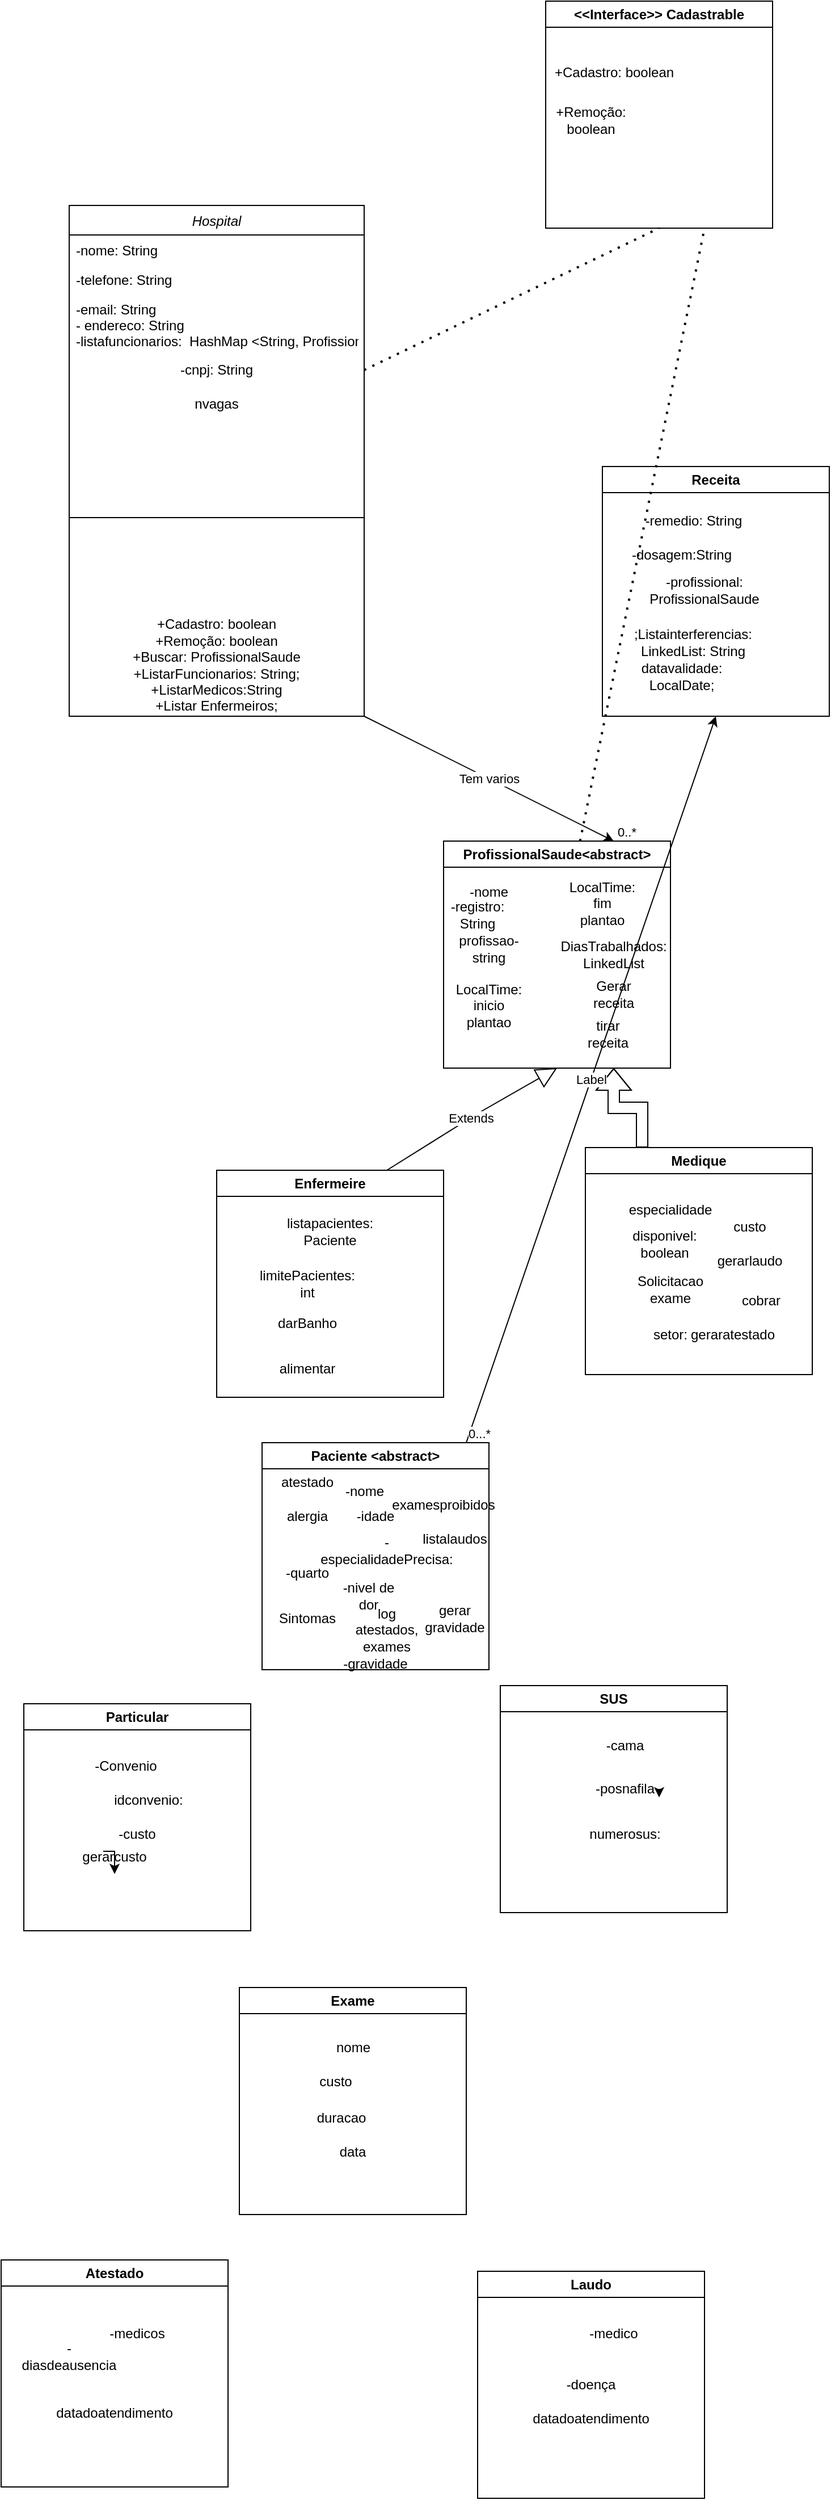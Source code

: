 <mxfile version="21.3.8" type="github">
  <diagram id="C5RBs43oDa-KdzZeNtuy" name="Page-1">
    <mxGraphModel dx="1720" dy="995" grid="1" gridSize="10" guides="1" tooltips="1" connect="1" arrows="1" fold="1" page="1" pageScale="1" pageWidth="827" pageHeight="1169" math="0" shadow="0">
      <root>
        <mxCell id="WIyWlLk6GJQsqaUBKTNV-0" />
        <mxCell id="WIyWlLk6GJQsqaUBKTNV-1" parent="WIyWlLk6GJQsqaUBKTNV-0" />
        <mxCell id="zkfFHV4jXpPFQw0GAbJ--0" value="Hospital" style="swimlane;fontStyle=2;align=center;verticalAlign=top;childLayout=stackLayout;horizontal=1;startSize=26;horizontalStack=0;resizeParent=1;resizeLast=0;collapsible=1;marginBottom=0;rounded=0;shadow=0;strokeWidth=1;" parent="WIyWlLk6GJQsqaUBKTNV-1" vertex="1">
          <mxGeometry x="150" y="250" width="260" height="450" as="geometry">
            <mxRectangle x="230" y="140" width="160" height="26" as="alternateBounds" />
          </mxGeometry>
        </mxCell>
        <mxCell id="zkfFHV4jXpPFQw0GAbJ--1" value="-nome: String" style="text;align=left;verticalAlign=top;spacingLeft=4;spacingRight=4;overflow=hidden;rotatable=0;points=[[0,0.5],[1,0.5]];portConstraint=eastwest;" parent="zkfFHV4jXpPFQw0GAbJ--0" vertex="1">
          <mxGeometry y="26" width="260" height="26" as="geometry" />
        </mxCell>
        <mxCell id="zkfFHV4jXpPFQw0GAbJ--2" value="-telefone: String" style="text;align=left;verticalAlign=top;spacingLeft=4;spacingRight=4;overflow=hidden;rotatable=0;points=[[0,0.5],[1,0.5]];portConstraint=eastwest;rounded=0;shadow=0;html=0;" parent="zkfFHV4jXpPFQw0GAbJ--0" vertex="1">
          <mxGeometry y="52" width="260" height="26" as="geometry" />
        </mxCell>
        <mxCell id="zkfFHV4jXpPFQw0GAbJ--3" value="-email: String&#xa;- endereco: String&#xa;-listafuncionarios:  HashMap &lt;String, ProfissionalSaude&gt;&#xa;" style="text;align=left;verticalAlign=top;spacingLeft=4;spacingRight=4;overflow=hidden;rotatable=0;points=[[0,0.5],[1,0.5]];portConstraint=eastwest;rounded=0;shadow=0;html=0;" parent="zkfFHV4jXpPFQw0GAbJ--0" vertex="1">
          <mxGeometry y="78" width="260" height="52" as="geometry" />
        </mxCell>
        <mxCell id="-9V2bEK6rvMUXnRSOSfq-3" value="-cnpj: String" style="text;html=1;strokeColor=none;fillColor=none;align=center;verticalAlign=middle;whiteSpace=wrap;rounded=0;" vertex="1" parent="zkfFHV4jXpPFQw0GAbJ--0">
          <mxGeometry y="130" width="260" height="30" as="geometry" />
        </mxCell>
        <mxCell id="-9V2bEK6rvMUXnRSOSfq-548" value="nvagas" style="text;html=1;strokeColor=none;fillColor=none;align=center;verticalAlign=middle;whiteSpace=wrap;rounded=0;" vertex="1" parent="zkfFHV4jXpPFQw0GAbJ--0">
          <mxGeometry y="160" width="260" height="30" as="geometry" />
        </mxCell>
        <mxCell id="zkfFHV4jXpPFQw0GAbJ--4" value="" style="line;html=1;strokeWidth=1;align=left;verticalAlign=middle;spacingTop=-1;spacingLeft=3;spacingRight=3;rotatable=0;labelPosition=right;points=[];portConstraint=eastwest;" parent="zkfFHV4jXpPFQw0GAbJ--0" vertex="1">
          <mxGeometry y="190" width="260" height="170" as="geometry" />
        </mxCell>
        <mxCell id="-9V2bEK6rvMUXnRSOSfq-13" value="+Cadastro: boolean&lt;br&gt;+Remoção: boolean&lt;br&gt;+Buscar: ProfissionalSaude&lt;br&gt;+ListarFuncionarios: String;&lt;br&gt;+ListarMedicos:String&lt;br&gt;+Listar Enfermeiros;" style="text;html=1;strokeColor=none;fillColor=none;align=center;verticalAlign=middle;whiteSpace=wrap;rounded=0;" vertex="1" parent="zkfFHV4jXpPFQw0GAbJ--0">
          <mxGeometry y="360" width="260" height="90" as="geometry" />
        </mxCell>
        <mxCell id="-9V2bEK6rvMUXnRSOSfq-5" value="&amp;lt;&amp;lt;Interface&amp;gt;&amp;gt; Cadastrable" style="swimlane;whiteSpace=wrap;html=1;" vertex="1" parent="WIyWlLk6GJQsqaUBKTNV-1">
          <mxGeometry x="570" y="70" width="200" height="200" as="geometry" />
        </mxCell>
        <mxCell id="-9V2bEK6rvMUXnRSOSfq-8" value="+Remoção: boolean" style="text;html=1;strokeColor=none;fillColor=none;align=center;verticalAlign=middle;whiteSpace=wrap;rounded=0;" vertex="1" parent="-9V2bEK6rvMUXnRSOSfq-5">
          <mxGeometry x="10" y="90" width="60" height="30" as="geometry" />
        </mxCell>
        <mxCell id="-9V2bEK6rvMUXnRSOSfq-7" value="+Cadastro: boolean" style="text;html=1;align=center;verticalAlign=middle;resizable=0;points=[];autosize=1;strokeColor=none;fillColor=none;" vertex="1" parent="WIyWlLk6GJQsqaUBKTNV-1">
          <mxGeometry x="565" y="118" width="130" height="30" as="geometry" />
        </mxCell>
        <mxCell id="-9V2bEK6rvMUXnRSOSfq-11" value="" style="endArrow=none;dashed=1;html=1;dashPattern=1 3;strokeWidth=2;rounded=0;entryX=0.5;entryY=1;entryDx=0;entryDy=0;exitX=1;exitY=0.5;exitDx=0;exitDy=0;" edge="1" parent="WIyWlLk6GJQsqaUBKTNV-1" source="-9V2bEK6rvMUXnRSOSfq-3" target="-9V2bEK6rvMUXnRSOSfq-5">
          <mxGeometry width="50" height="50" relative="1" as="geometry">
            <mxPoint x="620" y="340" as="sourcePoint" />
            <mxPoint x="660" y="300" as="targetPoint" />
          </mxGeometry>
        </mxCell>
        <mxCell id="-9V2bEK6rvMUXnRSOSfq-19" value="ProfissionalSaude&amp;lt;abstract&amp;gt;" style="swimlane;whiteSpace=wrap;html=1;" vertex="1" parent="WIyWlLk6GJQsqaUBKTNV-1">
          <mxGeometry x="480" y="810" width="200" height="200" as="geometry" />
        </mxCell>
        <mxCell id="-9V2bEK6rvMUXnRSOSfq-30" value="-nome" style="text;html=1;strokeColor=none;fillColor=none;align=center;verticalAlign=middle;whiteSpace=wrap;rounded=0;" vertex="1" parent="-9V2bEK6rvMUXnRSOSfq-19">
          <mxGeometry x="10" y="30" width="60" height="30" as="geometry" />
        </mxCell>
        <mxCell id="-9V2bEK6rvMUXnRSOSfq-31" value="-registro: String" style="text;html=1;strokeColor=none;fillColor=none;align=center;verticalAlign=middle;whiteSpace=wrap;rounded=0;" vertex="1" parent="-9V2bEK6rvMUXnRSOSfq-19">
          <mxGeometry y="50" width="60" height="30" as="geometry" />
        </mxCell>
        <mxCell id="-9V2bEK6rvMUXnRSOSfq-33" value="profissao- string" style="text;html=1;strokeColor=none;fillColor=none;align=center;verticalAlign=middle;whiteSpace=wrap;rounded=0;" vertex="1" parent="-9V2bEK6rvMUXnRSOSfq-19">
          <mxGeometry x="10" y="80" width="60" height="30" as="geometry" />
        </mxCell>
        <mxCell id="-9V2bEK6rvMUXnRSOSfq-35" value="LocalTime: inicio plantao" style="text;html=1;strokeColor=none;fillColor=none;align=center;verticalAlign=middle;whiteSpace=wrap;rounded=0;" vertex="1" parent="-9V2bEK6rvMUXnRSOSfq-19">
          <mxGeometry x="10" y="130" width="60" height="30" as="geometry" />
        </mxCell>
        <mxCell id="-9V2bEK6rvMUXnRSOSfq-36" value="LocalTime: fim plantao" style="text;html=1;strokeColor=none;fillColor=none;align=center;verticalAlign=middle;whiteSpace=wrap;rounded=0;" vertex="1" parent="-9V2bEK6rvMUXnRSOSfq-19">
          <mxGeometry x="110" y="40" width="60" height="30" as="geometry" />
        </mxCell>
        <mxCell id="-9V2bEK6rvMUXnRSOSfq-37" value="DiasTrabalhados: LinkedList" style="text;html=1;strokeColor=none;fillColor=none;align=center;verticalAlign=middle;whiteSpace=wrap;rounded=0;" vertex="1" parent="-9V2bEK6rvMUXnRSOSfq-19">
          <mxGeometry x="120" y="85" width="60" height="30" as="geometry" />
        </mxCell>
        <mxCell id="-9V2bEK6rvMUXnRSOSfq-39" value="Gerar receita" style="text;html=1;strokeColor=none;fillColor=none;align=center;verticalAlign=middle;whiteSpace=wrap;rounded=0;" vertex="1" parent="-9V2bEK6rvMUXnRSOSfq-19">
          <mxGeometry x="125" y="115" width="50" height="40" as="geometry" />
        </mxCell>
        <mxCell id="-9V2bEK6rvMUXnRSOSfq-497" value="tirar receita" style="text;html=1;strokeColor=none;fillColor=none;align=center;verticalAlign=middle;whiteSpace=wrap;rounded=0;" vertex="1" parent="-9V2bEK6rvMUXnRSOSfq-19">
          <mxGeometry x="115" y="155" width="60" height="30" as="geometry" />
        </mxCell>
        <mxCell id="-9V2bEK6rvMUXnRSOSfq-26" value="" style="endArrow=classic;html=1;rounded=0;entryX=0.75;entryY=0;entryDx=0;entryDy=0;exitX=1;exitY=1;exitDx=0;exitDy=0;" edge="1" parent="WIyWlLk6GJQsqaUBKTNV-1" source="-9V2bEK6rvMUXnRSOSfq-13" target="-9V2bEK6rvMUXnRSOSfq-19">
          <mxGeometry relative="1" as="geometry">
            <mxPoint x="440" y="700" as="sourcePoint" />
            <mxPoint x="600" y="700" as="targetPoint" />
          </mxGeometry>
        </mxCell>
        <mxCell id="-9V2bEK6rvMUXnRSOSfq-27" value="Tem varios" style="edgeLabel;resizable=0;html=1;align=center;verticalAlign=middle;" connectable="0" vertex="1" parent="-9V2bEK6rvMUXnRSOSfq-26">
          <mxGeometry relative="1" as="geometry" />
        </mxCell>
        <mxCell id="-9V2bEK6rvMUXnRSOSfq-29" value="0..*" style="edgeLabel;resizable=0;html=1;align=right;verticalAlign=bottom;" connectable="0" vertex="1" parent="-9V2bEK6rvMUXnRSOSfq-26">
          <mxGeometry x="1" relative="1" as="geometry">
            <mxPoint x="20" as="offset" />
          </mxGeometry>
        </mxCell>
        <mxCell id="-9V2bEK6rvMUXnRSOSfq-40" value="Receita" style="swimlane;whiteSpace=wrap;html=1;" vertex="1" parent="WIyWlLk6GJQsqaUBKTNV-1">
          <mxGeometry x="620" y="480" width="200" height="220" as="geometry" />
        </mxCell>
        <mxCell id="-9V2bEK6rvMUXnRSOSfq-41" value="-remedio: String" style="text;html=1;align=center;verticalAlign=middle;resizable=0;points=[];autosize=1;strokeColor=none;fillColor=none;" vertex="1" parent="-9V2bEK6rvMUXnRSOSfq-40">
          <mxGeometry x="25" y="33" width="110" height="30" as="geometry" />
        </mxCell>
        <mxCell id="-9V2bEK6rvMUXnRSOSfq-42" value="-dosagem:String" style="text;html=1;strokeColor=none;fillColor=none;align=center;verticalAlign=middle;whiteSpace=wrap;rounded=0;" vertex="1" parent="-9V2bEK6rvMUXnRSOSfq-40">
          <mxGeometry x="10" y="63" width="120" height="30" as="geometry" />
        </mxCell>
        <mxCell id="-9V2bEK6rvMUXnRSOSfq-44" value="-profissional: ProfissionalSaude" style="text;html=1;strokeColor=none;fillColor=none;align=center;verticalAlign=middle;whiteSpace=wrap;rounded=0;" vertex="1" parent="-9V2bEK6rvMUXnRSOSfq-40">
          <mxGeometry x="30" y="94" width="120" height="30" as="geometry" />
        </mxCell>
        <mxCell id="-9V2bEK6rvMUXnRSOSfq-45" value=";Listainterferencias: LinkedList: String" style="text;html=1;strokeColor=none;fillColor=none;align=center;verticalAlign=middle;whiteSpace=wrap;rounded=0;" vertex="1" parent="-9V2bEK6rvMUXnRSOSfq-40">
          <mxGeometry x="50" y="140" width="60" height="30" as="geometry" />
        </mxCell>
        <mxCell id="-9V2bEK6rvMUXnRSOSfq-499" value="datavalidade: LocalDate;" style="text;html=1;strokeColor=none;fillColor=none;align=center;verticalAlign=middle;whiteSpace=wrap;rounded=0;" vertex="1" parent="-9V2bEK6rvMUXnRSOSfq-40">
          <mxGeometry x="40" y="170" width="60" height="30" as="geometry" />
        </mxCell>
        <mxCell id="-9V2bEK6rvMUXnRSOSfq-47" value="" style="endArrow=none;dashed=1;html=1;dashPattern=1 3;strokeWidth=2;rounded=0;" edge="1" parent="WIyWlLk6GJQsqaUBKTNV-1" source="-9V2bEK6rvMUXnRSOSfq-19">
          <mxGeometry width="50" height="50" relative="1" as="geometry">
            <mxPoint x="660" y="320" as="sourcePoint" />
            <mxPoint x="710" y="270" as="targetPoint" />
          </mxGeometry>
        </mxCell>
        <mxCell id="-9V2bEK6rvMUXnRSOSfq-484" style="edgeStyle=orthogonalEdgeStyle;rounded=0;orthogonalLoop=1;jettySize=auto;html=1;exitX=0.25;exitY=0;exitDx=0;exitDy=0;entryX=0.75;entryY=1;entryDx=0;entryDy=0;shape=flexArrow;" edge="1" parent="WIyWlLk6GJQsqaUBKTNV-1" source="-9V2bEK6rvMUXnRSOSfq-478" target="-9V2bEK6rvMUXnRSOSfq-19">
          <mxGeometry relative="1" as="geometry" />
        </mxCell>
        <mxCell id="-9V2bEK6rvMUXnRSOSfq-478" value="Medique" style="swimlane;whiteSpace=wrap;html=1;" vertex="1" parent="WIyWlLk6GJQsqaUBKTNV-1">
          <mxGeometry x="605" y="1080" width="200" height="200" as="geometry" />
        </mxCell>
        <mxCell id="-9V2bEK6rvMUXnRSOSfq-34" value="especialidade" style="text;html=1;strokeColor=none;fillColor=none;align=center;verticalAlign=middle;whiteSpace=wrap;rounded=0;" vertex="1" parent="-9V2bEK6rvMUXnRSOSfq-478">
          <mxGeometry x="45" y="40" width="60" height="30" as="geometry" />
        </mxCell>
        <mxCell id="-9V2bEK6rvMUXnRSOSfq-489" value="disponivel: boolean" style="text;html=1;strokeColor=none;fillColor=none;align=center;verticalAlign=middle;whiteSpace=wrap;rounded=0;" vertex="1" parent="-9V2bEK6rvMUXnRSOSfq-478">
          <mxGeometry x="40" y="70" width="60" height="30" as="geometry" />
        </mxCell>
        <mxCell id="-9V2bEK6rvMUXnRSOSfq-490" value="Solicitacao exame" style="text;html=1;strokeColor=none;fillColor=none;align=center;verticalAlign=middle;whiteSpace=wrap;rounded=0;" vertex="1" parent="-9V2bEK6rvMUXnRSOSfq-478">
          <mxGeometry x="45" y="110" width="60" height="30" as="geometry" />
        </mxCell>
        <mxCell id="-9V2bEK6rvMUXnRSOSfq-495" value="setor:" style="text;html=1;strokeColor=none;fillColor=none;align=center;verticalAlign=middle;whiteSpace=wrap;rounded=0;" vertex="1" parent="-9V2bEK6rvMUXnRSOSfq-478">
          <mxGeometry x="45" y="150" width="60" height="30" as="geometry" />
        </mxCell>
        <mxCell id="-9V2bEK6rvMUXnRSOSfq-528" value="geraratestado" style="text;html=1;strokeColor=none;fillColor=none;align=center;verticalAlign=middle;whiteSpace=wrap;rounded=0;" vertex="1" parent="-9V2bEK6rvMUXnRSOSfq-478">
          <mxGeometry x="100" y="150" width="60" height="30" as="geometry" />
        </mxCell>
        <mxCell id="-9V2bEK6rvMUXnRSOSfq-529" value="gerarlaudo" style="text;html=1;strokeColor=none;fillColor=none;align=center;verticalAlign=middle;whiteSpace=wrap;rounded=0;" vertex="1" parent="-9V2bEK6rvMUXnRSOSfq-478">
          <mxGeometry x="115" y="85" width="60" height="30" as="geometry" />
        </mxCell>
        <mxCell id="-9V2bEK6rvMUXnRSOSfq-544" value="custo" style="text;html=1;strokeColor=none;fillColor=none;align=center;verticalAlign=middle;whiteSpace=wrap;rounded=0;" vertex="1" parent="-9V2bEK6rvMUXnRSOSfq-478">
          <mxGeometry x="115" y="55" width="60" height="30" as="geometry" />
        </mxCell>
        <mxCell id="-9V2bEK6rvMUXnRSOSfq-545" value="cobrar" style="text;html=1;strokeColor=none;fillColor=none;align=center;verticalAlign=middle;whiteSpace=wrap;rounded=0;" vertex="1" parent="-9V2bEK6rvMUXnRSOSfq-478">
          <mxGeometry x="125" y="120" width="60" height="30" as="geometry" />
        </mxCell>
        <mxCell id="-9V2bEK6rvMUXnRSOSfq-479" value="Enfermeire" style="swimlane;whiteSpace=wrap;html=1;" vertex="1" parent="WIyWlLk6GJQsqaUBKTNV-1">
          <mxGeometry x="280" y="1100" width="200" height="200" as="geometry" />
        </mxCell>
        <mxCell id="-9V2bEK6rvMUXnRSOSfq-485" value="listapacientes: Paciente" style="text;html=1;strokeColor=none;fillColor=none;align=center;verticalAlign=middle;whiteSpace=wrap;rounded=0;" vertex="1" parent="-9V2bEK6rvMUXnRSOSfq-479">
          <mxGeometry x="70" y="39" width="60" height="30" as="geometry" />
        </mxCell>
        <mxCell id="-9V2bEK6rvMUXnRSOSfq-487" value="limitePacientes: int" style="text;html=1;strokeColor=none;fillColor=none;align=center;verticalAlign=middle;whiteSpace=wrap;rounded=0;" vertex="1" parent="-9V2bEK6rvMUXnRSOSfq-479">
          <mxGeometry x="50" y="85" width="60" height="30" as="geometry" />
        </mxCell>
        <mxCell id="-9V2bEK6rvMUXnRSOSfq-491" value="darBanho" style="text;html=1;strokeColor=none;fillColor=none;align=center;verticalAlign=middle;whiteSpace=wrap;rounded=0;" vertex="1" parent="-9V2bEK6rvMUXnRSOSfq-479">
          <mxGeometry x="50" y="120" width="60" height="30" as="geometry" />
        </mxCell>
        <mxCell id="-9V2bEK6rvMUXnRSOSfq-492" value="alimentar" style="text;html=1;strokeColor=none;fillColor=none;align=center;verticalAlign=middle;whiteSpace=wrap;rounded=0;" vertex="1" parent="-9V2bEK6rvMUXnRSOSfq-479">
          <mxGeometry x="50" y="160" width="60" height="30" as="geometry" />
        </mxCell>
        <mxCell id="-9V2bEK6rvMUXnRSOSfq-482" value="Extends" style="endArrow=block;endSize=16;endFill=0;html=1;rounded=0;entryX=0.5;entryY=1;entryDx=0;entryDy=0;exitX=0.75;exitY=0;exitDx=0;exitDy=0;" edge="1" parent="WIyWlLk6GJQsqaUBKTNV-1" source="-9V2bEK6rvMUXnRSOSfq-479" target="-9V2bEK6rvMUXnRSOSfq-19">
          <mxGeometry width="160" relative="1" as="geometry">
            <mxPoint x="420" y="1030" as="sourcePoint" />
            <mxPoint x="580" y="1030" as="targetPoint" />
            <Array as="points">
              <mxPoint x="510" y="1050" />
            </Array>
          </mxGeometry>
        </mxCell>
        <mxCell id="-9V2bEK6rvMUXnRSOSfq-493" value="Paciente &amp;lt;abstract&amp;gt;" style="swimlane;whiteSpace=wrap;html=1;" vertex="1" parent="WIyWlLk6GJQsqaUBKTNV-1">
          <mxGeometry x="320" y="1340" width="200" height="200" as="geometry" />
        </mxCell>
        <mxCell id="-9V2bEK6rvMUXnRSOSfq-506" value="-idade" style="text;html=1;strokeColor=none;fillColor=none;align=center;verticalAlign=middle;whiteSpace=wrap;rounded=0;" vertex="1" parent="-9V2bEK6rvMUXnRSOSfq-493">
          <mxGeometry x="70" y="50" width="60" height="30" as="geometry" />
        </mxCell>
        <mxCell id="-9V2bEK6rvMUXnRSOSfq-505" value="-nome" style="text;html=1;align=center;verticalAlign=middle;resizable=0;points=[];autosize=1;strokeColor=none;fillColor=none;" vertex="1" parent="-9V2bEK6rvMUXnRSOSfq-493">
          <mxGeometry x="60" y="28" width="60" height="30" as="geometry" />
        </mxCell>
        <mxCell id="-9V2bEK6rvMUXnRSOSfq-508" value="-especialidadePrecisa:" style="text;html=1;strokeColor=none;fillColor=none;align=center;verticalAlign=middle;whiteSpace=wrap;rounded=0;" vertex="1" parent="-9V2bEK6rvMUXnRSOSfq-493">
          <mxGeometry x="80" y="80" width="60" height="30" as="geometry" />
        </mxCell>
        <mxCell id="-9V2bEK6rvMUXnRSOSfq-509" value="-nivel de dor" style="text;html=1;strokeColor=none;fillColor=none;align=center;verticalAlign=middle;whiteSpace=wrap;rounded=0;" vertex="1" parent="-9V2bEK6rvMUXnRSOSfq-493">
          <mxGeometry x="64" y="120" width="60" height="30" as="geometry" />
        </mxCell>
        <mxCell id="-9V2bEK6rvMUXnRSOSfq-510" value="Sintomas" style="text;html=1;strokeColor=none;fillColor=none;align=center;verticalAlign=middle;whiteSpace=wrap;rounded=0;" vertex="1" parent="-9V2bEK6rvMUXnRSOSfq-493">
          <mxGeometry x="10" y="140" width="60" height="30" as="geometry" />
        </mxCell>
        <mxCell id="-9V2bEK6rvMUXnRSOSfq-511" value="gerar gravidade" style="text;html=1;strokeColor=none;fillColor=none;align=center;verticalAlign=middle;whiteSpace=wrap;rounded=0;" vertex="1" parent="-9V2bEK6rvMUXnRSOSfq-493">
          <mxGeometry x="140" y="140" width="60" height="30" as="geometry" />
        </mxCell>
        <mxCell id="-9V2bEK6rvMUXnRSOSfq-513" value="alergia" style="text;html=1;strokeColor=none;fillColor=none;align=center;verticalAlign=middle;whiteSpace=wrap;rounded=0;" vertex="1" parent="-9V2bEK6rvMUXnRSOSfq-493">
          <mxGeometry x="10" y="50" width="60" height="30" as="geometry" />
        </mxCell>
        <mxCell id="-9V2bEK6rvMUXnRSOSfq-514" value="examesproibidos" style="text;html=1;strokeColor=none;fillColor=none;align=center;verticalAlign=middle;whiteSpace=wrap;rounded=0;" vertex="1" parent="-9V2bEK6rvMUXnRSOSfq-493">
          <mxGeometry x="130" y="40" width="60" height="30" as="geometry" />
        </mxCell>
        <mxCell id="-9V2bEK6rvMUXnRSOSfq-518" value="-quarto" style="text;html=1;strokeColor=none;fillColor=none;align=center;verticalAlign=middle;whiteSpace=wrap;rounded=0;" vertex="1" parent="-9V2bEK6rvMUXnRSOSfq-493">
          <mxGeometry x="10" y="100" width="60" height="30" as="geometry" />
        </mxCell>
        <mxCell id="-9V2bEK6rvMUXnRSOSfq-532" value="atestado" style="text;html=1;strokeColor=none;fillColor=none;align=center;verticalAlign=middle;whiteSpace=wrap;rounded=0;" vertex="1" parent="-9V2bEK6rvMUXnRSOSfq-493">
          <mxGeometry x="10" y="20" width="60" height="30" as="geometry" />
        </mxCell>
        <mxCell id="-9V2bEK6rvMUXnRSOSfq-533" value="listalaudos" style="text;html=1;strokeColor=none;fillColor=none;align=center;verticalAlign=middle;whiteSpace=wrap;rounded=0;" vertex="1" parent="-9V2bEK6rvMUXnRSOSfq-493">
          <mxGeometry x="140" y="70" width="60" height="30" as="geometry" />
        </mxCell>
        <mxCell id="-9V2bEK6rvMUXnRSOSfq-541" value="log atestados, exames" style="text;html=1;strokeColor=none;fillColor=none;align=center;verticalAlign=middle;whiteSpace=wrap;rounded=0;" vertex="1" parent="-9V2bEK6rvMUXnRSOSfq-493">
          <mxGeometry x="80" y="150" width="60" height="30" as="geometry" />
        </mxCell>
        <mxCell id="-9V2bEK6rvMUXnRSOSfq-494" value="Particular" style="swimlane;whiteSpace=wrap;html=1;startSize=23;" vertex="1" parent="WIyWlLk6GJQsqaUBKTNV-1">
          <mxGeometry x="110" y="1570" width="200" height="200" as="geometry" />
        </mxCell>
        <mxCell id="-9V2bEK6rvMUXnRSOSfq-515" value="-Convenio" style="text;html=1;strokeColor=none;fillColor=none;align=center;verticalAlign=middle;whiteSpace=wrap;rounded=0;" vertex="1" parent="-9V2bEK6rvMUXnRSOSfq-494">
          <mxGeometry x="60" y="40" width="60" height="30" as="geometry" />
        </mxCell>
        <mxCell id="-9V2bEK6rvMUXnRSOSfq-522" value="gerarcusto" style="text;html=1;strokeColor=none;fillColor=none;align=center;verticalAlign=middle;whiteSpace=wrap;rounded=0;" vertex="1" parent="-9V2bEK6rvMUXnRSOSfq-494">
          <mxGeometry x="50" y="120" width="60" height="30" as="geometry" />
        </mxCell>
        <mxCell id="-9V2bEK6rvMUXnRSOSfq-524" style="edgeStyle=orthogonalEdgeStyle;rounded=0;orthogonalLoop=1;jettySize=auto;html=1;exitX=0;exitY=1;exitDx=0;exitDy=0;entryX=0.5;entryY=1;entryDx=0;entryDy=0;" edge="1" parent="-9V2bEK6rvMUXnRSOSfq-494" source="-9V2bEK6rvMUXnRSOSfq-523" target="-9V2bEK6rvMUXnRSOSfq-522">
          <mxGeometry relative="1" as="geometry" />
        </mxCell>
        <mxCell id="-9V2bEK6rvMUXnRSOSfq-523" value="-custo" style="text;html=1;strokeColor=none;fillColor=none;align=center;verticalAlign=middle;whiteSpace=wrap;rounded=0;" vertex="1" parent="-9V2bEK6rvMUXnRSOSfq-494">
          <mxGeometry x="70" y="100" width="60" height="30" as="geometry" />
        </mxCell>
        <mxCell id="-9V2bEK6rvMUXnRSOSfq-526" value="idconvenio:" style="text;html=1;strokeColor=none;fillColor=none;align=center;verticalAlign=middle;whiteSpace=wrap;rounded=0;" vertex="1" parent="-9V2bEK6rvMUXnRSOSfq-494">
          <mxGeometry x="80" y="70" width="60" height="30" as="geometry" />
        </mxCell>
        <mxCell id="-9V2bEK6rvMUXnRSOSfq-496" value="SUS" style="swimlane;whiteSpace=wrap;html=1;" vertex="1" parent="WIyWlLk6GJQsqaUBKTNV-1">
          <mxGeometry x="530" y="1554" width="200" height="200" as="geometry" />
        </mxCell>
        <mxCell id="-9V2bEK6rvMUXnRSOSfq-519" value="-cama" style="text;html=1;strokeColor=none;fillColor=none;align=center;verticalAlign=middle;whiteSpace=wrap;rounded=0;" vertex="1" parent="-9V2bEK6rvMUXnRSOSfq-496">
          <mxGeometry x="80" y="40" width="60" height="26" as="geometry" />
        </mxCell>
        <mxCell id="-9V2bEK6rvMUXnRSOSfq-520" value="-posnafila" style="text;html=1;strokeColor=none;fillColor=none;align=center;verticalAlign=middle;whiteSpace=wrap;rounded=0;" vertex="1" parent="-9V2bEK6rvMUXnRSOSfq-496">
          <mxGeometry x="80" y="76" width="60" height="30" as="geometry" />
        </mxCell>
        <mxCell id="-9V2bEK6rvMUXnRSOSfq-521" style="edgeStyle=orthogonalEdgeStyle;rounded=0;orthogonalLoop=1;jettySize=auto;html=1;exitX=1;exitY=0.5;exitDx=0;exitDy=0;entryX=1;entryY=0.75;entryDx=0;entryDy=0;" edge="1" parent="-9V2bEK6rvMUXnRSOSfq-496" source="-9V2bEK6rvMUXnRSOSfq-520" target="-9V2bEK6rvMUXnRSOSfq-520">
          <mxGeometry relative="1" as="geometry" />
        </mxCell>
        <mxCell id="-9V2bEK6rvMUXnRSOSfq-527" value="numerosus:" style="text;html=1;strokeColor=none;fillColor=none;align=center;verticalAlign=middle;whiteSpace=wrap;rounded=0;" vertex="1" parent="-9V2bEK6rvMUXnRSOSfq-496">
          <mxGeometry x="80" y="116" width="60" height="30" as="geometry" />
        </mxCell>
        <mxCell id="-9V2bEK6rvMUXnRSOSfq-500" value="" style="endArrow=classic;html=1;rounded=0;entryX=0.5;entryY=1;entryDx=0;entryDy=0;" edge="1" parent="WIyWlLk6GJQsqaUBKTNV-1" target="-9V2bEK6rvMUXnRSOSfq-40">
          <mxGeometry relative="1" as="geometry">
            <mxPoint x="500" y="1340" as="sourcePoint" />
            <mxPoint x="660" y="1340" as="targetPoint" />
          </mxGeometry>
        </mxCell>
        <mxCell id="-9V2bEK6rvMUXnRSOSfq-501" value="Label" style="edgeLabel;resizable=0;html=1;align=center;verticalAlign=middle;" connectable="0" vertex="1" parent="-9V2bEK6rvMUXnRSOSfq-500">
          <mxGeometry relative="1" as="geometry" />
        </mxCell>
        <mxCell id="-9V2bEK6rvMUXnRSOSfq-502" value="0...*" style="edgeLabel;resizable=0;html=1;align=left;verticalAlign=bottom;" connectable="0" vertex="1" parent="-9V2bEK6rvMUXnRSOSfq-500">
          <mxGeometry x="-1" relative="1" as="geometry" />
        </mxCell>
        <mxCell id="-9V2bEK6rvMUXnRSOSfq-503" value="Exame" style="swimlane;whiteSpace=wrap;html=1;" vertex="1" parent="WIyWlLk6GJQsqaUBKTNV-1">
          <mxGeometry x="300" y="1820" width="200" height="200" as="geometry" />
        </mxCell>
        <mxCell id="-9V2bEK6rvMUXnRSOSfq-543" value="custo" style="text;html=1;strokeColor=none;fillColor=none;align=center;verticalAlign=middle;whiteSpace=wrap;rounded=0;" vertex="1" parent="-9V2bEK6rvMUXnRSOSfq-503">
          <mxGeometry x="55" y="68" width="60" height="30" as="geometry" />
        </mxCell>
        <mxCell id="-9V2bEK6rvMUXnRSOSfq-547" value="data" style="text;html=1;strokeColor=none;fillColor=none;align=center;verticalAlign=middle;whiteSpace=wrap;rounded=0;" vertex="1" parent="-9V2bEK6rvMUXnRSOSfq-503">
          <mxGeometry x="70" y="130" width="60" height="30" as="geometry" />
        </mxCell>
        <mxCell id="-9V2bEK6rvMUXnRSOSfq-542" value="nome" style="text;html=1;align=center;verticalAlign=middle;resizable=0;points=[];autosize=1;strokeColor=none;fillColor=none;" vertex="1" parent="-9V2bEK6rvMUXnRSOSfq-503">
          <mxGeometry x="75" y="38" width="50" height="30" as="geometry" />
        </mxCell>
        <mxCell id="-9V2bEK6rvMUXnRSOSfq-512" value="-gravidade" style="text;html=1;strokeColor=none;fillColor=none;align=center;verticalAlign=middle;whiteSpace=wrap;rounded=0;" vertex="1" parent="WIyWlLk6GJQsqaUBKTNV-1">
          <mxGeometry x="390" y="1520" width="60" height="30" as="geometry" />
        </mxCell>
        <mxCell id="-9V2bEK6rvMUXnRSOSfq-530" value="Atestado" style="swimlane;whiteSpace=wrap;html=1;" vertex="1" parent="WIyWlLk6GJQsqaUBKTNV-1">
          <mxGeometry x="90" y="2060" width="200" height="200" as="geometry" />
        </mxCell>
        <mxCell id="-9V2bEK6rvMUXnRSOSfq-534" value="-medicos" style="text;html=1;strokeColor=none;fillColor=none;align=center;verticalAlign=middle;whiteSpace=wrap;rounded=0;" vertex="1" parent="-9V2bEK6rvMUXnRSOSfq-530">
          <mxGeometry x="90" y="50" width="60" height="30" as="geometry" />
        </mxCell>
        <mxCell id="-9V2bEK6rvMUXnRSOSfq-535" value="-diasdeausencia" style="text;html=1;strokeColor=none;fillColor=none;align=center;verticalAlign=middle;whiteSpace=wrap;rounded=0;" vertex="1" parent="-9V2bEK6rvMUXnRSOSfq-530">
          <mxGeometry x="30" y="70" width="60" height="30" as="geometry" />
        </mxCell>
        <mxCell id="-9V2bEK6rvMUXnRSOSfq-536" value="datadoatendimento" style="text;html=1;strokeColor=none;fillColor=none;align=center;verticalAlign=middle;whiteSpace=wrap;rounded=0;" vertex="1" parent="-9V2bEK6rvMUXnRSOSfq-530">
          <mxGeometry x="70" y="120" width="60" height="30" as="geometry" />
        </mxCell>
        <mxCell id="-9V2bEK6rvMUXnRSOSfq-531" value="Laudo" style="swimlane;whiteSpace=wrap;html=1;" vertex="1" parent="WIyWlLk6GJQsqaUBKTNV-1">
          <mxGeometry x="510" y="2070" width="200" height="200" as="geometry" />
        </mxCell>
        <mxCell id="-9V2bEK6rvMUXnRSOSfq-538" value="-medico" style="text;html=1;strokeColor=none;fillColor=none;align=center;verticalAlign=middle;whiteSpace=wrap;rounded=0;" vertex="1" parent="-9V2bEK6rvMUXnRSOSfq-531">
          <mxGeometry x="90" y="40" width="60" height="30" as="geometry" />
        </mxCell>
        <mxCell id="-9V2bEK6rvMUXnRSOSfq-539" value="-doença" style="text;html=1;strokeColor=none;fillColor=none;align=center;verticalAlign=middle;whiteSpace=wrap;rounded=0;" vertex="1" parent="-9V2bEK6rvMUXnRSOSfq-531">
          <mxGeometry x="70" y="85" width="60" height="30" as="geometry" />
        </mxCell>
        <mxCell id="-9V2bEK6rvMUXnRSOSfq-540" value="datadoatendimento" style="text;html=1;strokeColor=none;fillColor=none;align=center;verticalAlign=middle;whiteSpace=wrap;rounded=0;" vertex="1" parent="-9V2bEK6rvMUXnRSOSfq-531">
          <mxGeometry x="70" y="115" width="60" height="30" as="geometry" />
        </mxCell>
        <mxCell id="-9V2bEK6rvMUXnRSOSfq-546" value="duracao" style="text;html=1;strokeColor=none;fillColor=none;align=center;verticalAlign=middle;whiteSpace=wrap;rounded=0;" vertex="1" parent="WIyWlLk6GJQsqaUBKTNV-1">
          <mxGeometry x="360" y="1920" width="60" height="30" as="geometry" />
        </mxCell>
      </root>
    </mxGraphModel>
  </diagram>
</mxfile>
